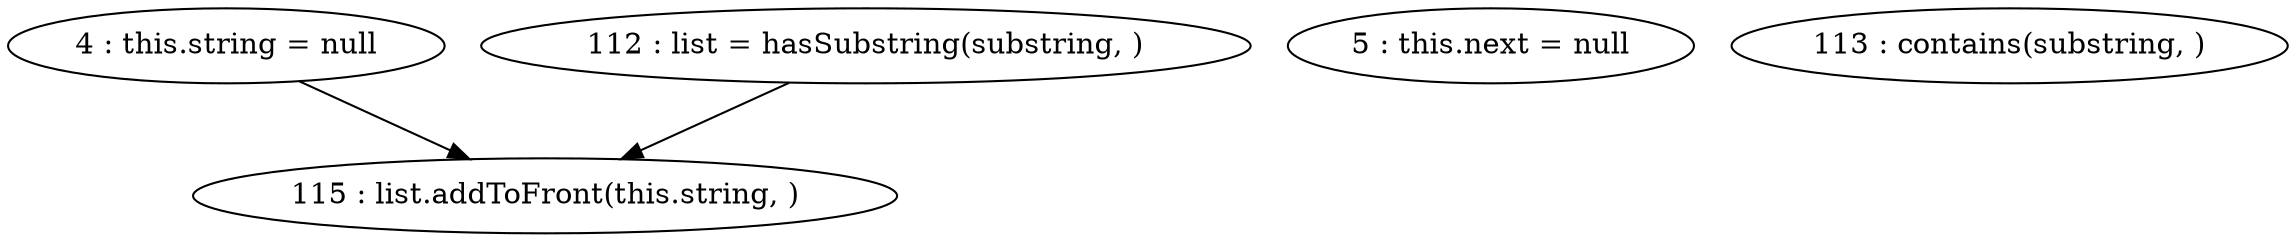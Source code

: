 digraph G {
"4 : this.string = null"
"4 : this.string = null" -> "115 : list.addToFront(this.string, )"
"5 : this.next = null"
"112 : list = hasSubstring(substring, )"
"112 : list = hasSubstring(substring, )" -> "115 : list.addToFront(this.string, )"
"113 : contains(substring, )"
"115 : list.addToFront(this.string, )"
}